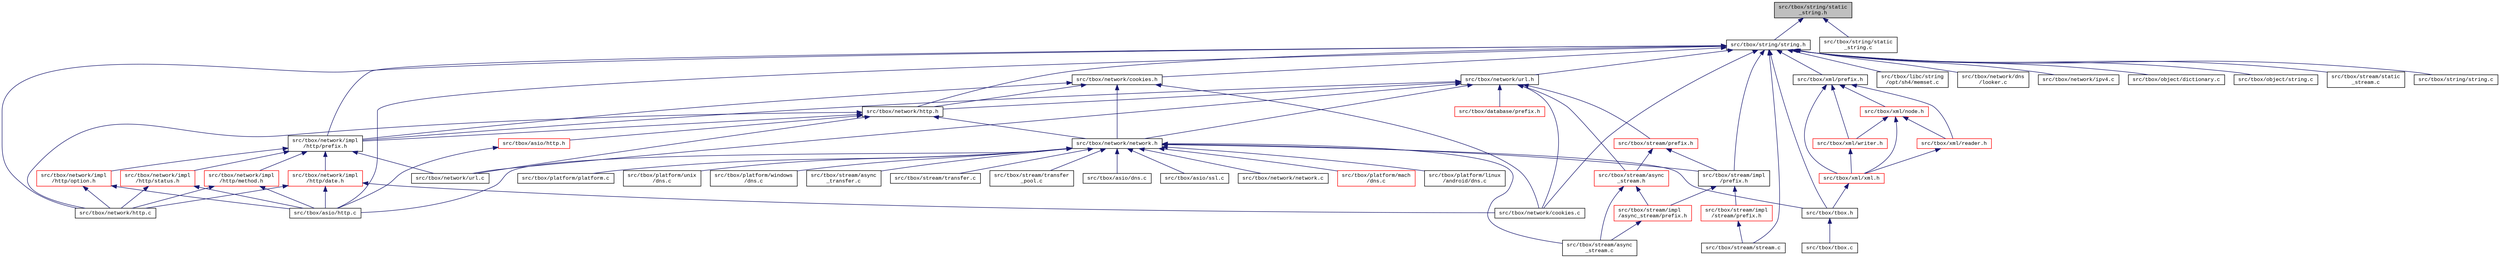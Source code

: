 digraph "src/tbox/string/static_string.h"
{
  edge [fontname="CourierNew",fontsize="10",labelfontname="CourierNew",labelfontsize="10"];
  node [fontname="CourierNew",fontsize="10",shape=record];
  Node1 [label="src/tbox/string/static\l_string.h",height=0.2,width=0.4,color="black", fillcolor="grey75", style="filled" fontcolor="black"];
  Node1 -> Node2 [dir="back",color="midnightblue",fontsize="10",style="solid",fontname="CourierNew"];
  Node2 [label="src/tbox/string/string.h",height=0.2,width=0.4,color="black", fillcolor="white", style="filled",URL="$d8/d2b/string_2string_8h_source.html"];
  Node2 -> Node3 [dir="back",color="midnightblue",fontsize="10",style="solid",fontname="CourierNew"];
  Node3 [label="src/tbox/network/cookies.h",height=0.2,width=0.4,color="black", fillcolor="white", style="filled",URL="$da/dea/cookies_8h.html"];
  Node3 -> Node4 [dir="back",color="midnightblue",fontsize="10",style="solid",fontname="CourierNew"];
  Node4 [label="src/tbox/network/http.h",height=0.2,width=0.4,color="black", fillcolor="white", style="filled",URL="$d0/ded/network_2http_8h_source.html"];
  Node4 -> Node5 [dir="back",color="midnightblue",fontsize="10",style="solid",fontname="CourierNew"];
  Node5 [label="src/tbox/asio/http.h",height=0.2,width=0.4,color="red", fillcolor="white", style="filled",URL="$da/dac/asio_2http_8h_source.html"];
  Node5 -> Node6 [dir="back",color="midnightblue",fontsize="10",style="solid",fontname="CourierNew"];
  Node6 [label="src/tbox/asio/http.c",height=0.2,width=0.4,color="black", fillcolor="white", style="filled",URL="$dc/d2c/asio_2http_8c_source.html"];
  Node4 -> Node7 [dir="back",color="midnightblue",fontsize="10",style="solid",fontname="CourierNew"];
  Node7 [label="src/tbox/network/network.h",height=0.2,width=0.4,color="black", fillcolor="white", style="filled",URL="$d9/d94/network_8h.html"];
  Node7 -> Node8 [dir="back",color="midnightblue",fontsize="10",style="solid",fontname="CourierNew"];
  Node8 [label="src/tbox/asio/dns.c",height=0.2,width=0.4,color="black", fillcolor="white", style="filled",URL="$de/dbc/asio_2dns_8c_source.html"];
  Node7 -> Node6 [dir="back",color="midnightblue",fontsize="10",style="solid",fontname="CourierNew"];
  Node7 -> Node9 [dir="back",color="midnightblue",fontsize="10",style="solid",fontname="CourierNew"];
  Node9 [label="src/tbox/asio/ssl.c",height=0.2,width=0.4,color="black", fillcolor="white", style="filled",URL="$d0/df1/ssl_8c.html"];
  Node7 -> Node10 [dir="back",color="midnightblue",fontsize="10",style="solid",fontname="CourierNew"];
  Node10 [label="src/tbox/network/network.c",height=0.2,width=0.4,color="black", fillcolor="white", style="filled",URL="$d6/d6e/network_8c.html"];
  Node7 -> Node11 [dir="back",color="midnightblue",fontsize="10",style="solid",fontname="CourierNew"];
  Node11 [label="src/tbox/platform/mach\l/dns.c",height=0.2,width=0.4,color="red", fillcolor="white", style="filled",URL="$d2/d5c/platform_2mach_2dns_8c_source.html"];
  Node7 -> Node12 [dir="back",color="midnightblue",fontsize="10",style="solid",fontname="CourierNew"];
  Node12 [label="src/tbox/platform/linux\l/android/dns.c",height=0.2,width=0.4,color="black", fillcolor="white", style="filled",URL="$da/d09/platform_2linux_2android_2dns_8c_source.html"];
  Node7 -> Node13 [dir="back",color="midnightblue",fontsize="10",style="solid",fontname="CourierNew"];
  Node13 [label="src/tbox/platform/platform.c",height=0.2,width=0.4,color="black", fillcolor="white", style="filled",URL="$dc/d3f/platform_8c.html"];
  Node7 -> Node14 [dir="back",color="midnightblue",fontsize="10",style="solid",fontname="CourierNew"];
  Node14 [label="src/tbox/platform/unix\l/dns.c",height=0.2,width=0.4,color="black", fillcolor="white", style="filled",URL="$d1/de4/platform_2unix_2dns_8c_source.html"];
  Node7 -> Node15 [dir="back",color="midnightblue",fontsize="10",style="solid",fontname="CourierNew"];
  Node15 [label="src/tbox/platform/windows\l/dns.c",height=0.2,width=0.4,color="black", fillcolor="white", style="filled",URL="$d2/d76/platform_2windows_2dns_8c_source.html"];
  Node7 -> Node16 [dir="back",color="midnightblue",fontsize="10",style="solid",fontname="CourierNew"];
  Node16 [label="src/tbox/stream/impl\l/prefix.h",height=0.2,width=0.4,color="black", fillcolor="white", style="filled",URL="$dc/dd3/stream_2impl_2prefix_8h_source.html"];
  Node16 -> Node17 [dir="back",color="midnightblue",fontsize="10",style="solid",fontname="CourierNew"];
  Node17 [label="src/tbox/stream/impl\l/async_stream/prefix.h",height=0.2,width=0.4,color="red", fillcolor="white", style="filled",URL="$df/d68/stream_2impl_2async__stream_2prefix_8h_source.html"];
  Node17 -> Node18 [dir="back",color="midnightblue",fontsize="10",style="solid",fontname="CourierNew"];
  Node18 [label="src/tbox/stream/async\l_stream.c",height=0.2,width=0.4,color="black", fillcolor="white", style="filled",URL="$d4/dba/async__stream_8c.html"];
  Node16 -> Node19 [dir="back",color="midnightblue",fontsize="10",style="solid",fontname="CourierNew"];
  Node19 [label="src/tbox/stream/impl\l/stream/prefix.h",height=0.2,width=0.4,color="red", fillcolor="white", style="filled",URL="$db/d54/stream_2impl_2stream_2prefix_8h_source.html"];
  Node19 -> Node20 [dir="back",color="midnightblue",fontsize="10",style="solid",fontname="CourierNew"];
  Node20 [label="src/tbox/stream/stream.c",height=0.2,width=0.4,color="black", fillcolor="white", style="filled",URL="$d8/d4d/stream_8c.html"];
  Node7 -> Node18 [dir="back",color="midnightblue",fontsize="10",style="solid",fontname="CourierNew"];
  Node7 -> Node21 [dir="back",color="midnightblue",fontsize="10",style="solid",fontname="CourierNew"];
  Node21 [label="src/tbox/stream/async\l_transfer.c",height=0.2,width=0.4,color="black", fillcolor="white", style="filled",URL="$df/dbf/async__transfer_8c.html"];
  Node7 -> Node22 [dir="back",color="midnightblue",fontsize="10",style="solid",fontname="CourierNew"];
  Node22 [label="src/tbox/stream/transfer.c",height=0.2,width=0.4,color="black", fillcolor="white", style="filled",URL="$d2/d27/transfer_8c.html"];
  Node7 -> Node23 [dir="back",color="midnightblue",fontsize="10",style="solid",fontname="CourierNew"];
  Node23 [label="src/tbox/stream/transfer\l_pool.c",height=0.2,width=0.4,color="black", fillcolor="white", style="filled",URL="$d0/d9e/transfer__pool_8c.html"];
  Node7 -> Node24 [dir="back",color="midnightblue",fontsize="10",style="solid",fontname="CourierNew"];
  Node24 [label="src/tbox/tbox.h",height=0.2,width=0.4,color="black", fillcolor="white", style="filled",URL="$da/dec/tbox_8h.html"];
  Node24 -> Node25 [dir="back",color="midnightblue",fontsize="10",style="solid",fontname="CourierNew"];
  Node25 [label="src/tbox/tbox.c",height=0.2,width=0.4,color="black", fillcolor="white", style="filled",URL="$d4/dfe/tbox_8c.html"];
  Node4 -> Node26 [dir="back",color="midnightblue",fontsize="10",style="solid",fontname="CourierNew"];
  Node26 [label="src/tbox/network/impl\l/http/prefix.h",height=0.2,width=0.4,color="black", fillcolor="white", style="filled",URL="$d7/d64/network_2impl_2http_2prefix_8h_source.html"];
  Node26 -> Node27 [dir="back",color="midnightblue",fontsize="10",style="solid",fontname="CourierNew"];
  Node27 [label="src/tbox/network/impl\l/http/date.h",height=0.2,width=0.4,color="red", fillcolor="white", style="filled",URL="$d6/db9/network_2impl_2http_2date_8h_source.html"];
  Node27 -> Node6 [dir="back",color="midnightblue",fontsize="10",style="solid",fontname="CourierNew"];
  Node27 -> Node28 [dir="back",color="midnightblue",fontsize="10",style="solid",fontname="CourierNew"];
  Node28 [label="src/tbox/network/cookies.c",height=0.2,width=0.4,color="black", fillcolor="white", style="filled",URL="$db/d79/cookies_8c.html"];
  Node27 -> Node29 [dir="back",color="midnightblue",fontsize="10",style="solid",fontname="CourierNew"];
  Node29 [label="src/tbox/network/http.c",height=0.2,width=0.4,color="black", fillcolor="white", style="filled",URL="$d1/daa/network_2http_8c_source.html"];
  Node26 -> Node30 [dir="back",color="midnightblue",fontsize="10",style="solid",fontname="CourierNew"];
  Node30 [label="src/tbox/network/impl\l/http/option.h",height=0.2,width=0.4,color="red", fillcolor="white", style="filled",URL="$d4/dcb/network_2impl_2http_2option_8h_source.html"];
  Node30 -> Node6 [dir="back",color="midnightblue",fontsize="10",style="solid",fontname="CourierNew"];
  Node30 -> Node29 [dir="back",color="midnightblue",fontsize="10",style="solid",fontname="CourierNew"];
  Node26 -> Node31 [dir="back",color="midnightblue",fontsize="10",style="solid",fontname="CourierNew"];
  Node31 [label="src/tbox/network/impl\l/http/status.h",height=0.2,width=0.4,color="red", fillcolor="white", style="filled",URL="$d1/d13/status_8h.html"];
  Node31 -> Node6 [dir="back",color="midnightblue",fontsize="10",style="solid",fontname="CourierNew"];
  Node31 -> Node29 [dir="back",color="midnightblue",fontsize="10",style="solid",fontname="CourierNew"];
  Node26 -> Node32 [dir="back",color="midnightblue",fontsize="10",style="solid",fontname="CourierNew"];
  Node32 [label="src/tbox/network/impl\l/http/method.h",height=0.2,width=0.4,color="red", fillcolor="white", style="filled",URL="$db/d0a/method_8h.html"];
  Node32 -> Node6 [dir="back",color="midnightblue",fontsize="10",style="solid",fontname="CourierNew"];
  Node32 -> Node29 [dir="back",color="midnightblue",fontsize="10",style="solid",fontname="CourierNew"];
  Node26 -> Node33 [dir="back",color="midnightblue",fontsize="10",style="solid",fontname="CourierNew"];
  Node33 [label="src/tbox/network/url.c",height=0.2,width=0.4,color="black", fillcolor="white", style="filled",URL="$d3/d95/network_2url_8c_source.html"];
  Node4 -> Node29 [dir="back",color="midnightblue",fontsize="10",style="solid",fontname="CourierNew"];
  Node4 -> Node33 [dir="back",color="midnightblue",fontsize="10",style="solid",fontname="CourierNew"];
  Node3 -> Node7 [dir="back",color="midnightblue",fontsize="10",style="solid",fontname="CourierNew"];
  Node3 -> Node26 [dir="back",color="midnightblue",fontsize="10",style="solid",fontname="CourierNew"];
  Node3 -> Node28 [dir="back",color="midnightblue",fontsize="10",style="solid",fontname="CourierNew"];
  Node2 -> Node34 [dir="back",color="midnightblue",fontsize="10",style="solid",fontname="CourierNew"];
  Node34 [label="src/tbox/network/url.h",height=0.2,width=0.4,color="black", fillcolor="white", style="filled",URL="$d9/d0e/network_2url_8h_source.html"];
  Node34 -> Node4 [dir="back",color="midnightblue",fontsize="10",style="solid",fontname="CourierNew"];
  Node34 -> Node7 [dir="back",color="midnightblue",fontsize="10",style="solid",fontname="CourierNew"];
  Node34 -> Node35 [dir="back",color="midnightblue",fontsize="10",style="solid",fontname="CourierNew"];
  Node35 [label="src/tbox/stream/prefix.h",height=0.2,width=0.4,color="red", fillcolor="white", style="filled",URL="$d2/dd0/stream_2prefix_8h_source.html"];
  Node35 -> Node36 [dir="back",color="midnightblue",fontsize="10",style="solid",fontname="CourierNew"];
  Node36 [label="src/tbox/stream/async\l_stream.h",height=0.2,width=0.4,color="red", fillcolor="white", style="filled",URL="$d0/d4d/async__stream_8h.html"];
  Node36 -> Node18 [dir="back",color="midnightblue",fontsize="10",style="solid",fontname="CourierNew"];
  Node36 -> Node17 [dir="back",color="midnightblue",fontsize="10",style="solid",fontname="CourierNew"];
  Node35 -> Node16 [dir="back",color="midnightblue",fontsize="10",style="solid",fontname="CourierNew"];
  Node34 -> Node36 [dir="back",color="midnightblue",fontsize="10",style="solid",fontname="CourierNew"];
  Node34 -> Node26 [dir="back",color="midnightblue",fontsize="10",style="solid",fontname="CourierNew"];
  Node34 -> Node37 [dir="back",color="midnightblue",fontsize="10",style="solid",fontname="CourierNew"];
  Node37 [label="src/tbox/database/prefix.h",height=0.2,width=0.4,color="red", fillcolor="white", style="filled",URL="$d9/d1c/database_2prefix_8h_source.html"];
  Node34 -> Node28 [dir="back",color="midnightblue",fontsize="10",style="solid",fontname="CourierNew"];
  Node34 -> Node33 [dir="back",color="midnightblue",fontsize="10",style="solid",fontname="CourierNew"];
  Node2 -> Node4 [dir="back",color="midnightblue",fontsize="10",style="solid",fontname="CourierNew"];
  Node2 -> Node6 [dir="back",color="midnightblue",fontsize="10",style="solid",fontname="CourierNew"];
  Node2 -> Node26 [dir="back",color="midnightblue",fontsize="10",style="solid",fontname="CourierNew"];
  Node2 -> Node38 [dir="back",color="midnightblue",fontsize="10",style="solid",fontname="CourierNew"];
  Node38 [label="src/tbox/xml/prefix.h",height=0.2,width=0.4,color="black", fillcolor="white", style="filled",URL="$d1/d9b/xml_2prefix_8h_source.html"];
  Node38 -> Node39 [dir="back",color="midnightblue",fontsize="10",style="solid",fontname="CourierNew"];
  Node39 [label="src/tbox/xml/xml.h",height=0.2,width=0.4,color="red", fillcolor="white", style="filled",URL="$de/dcb/xml_2xml_8h_source.html"];
  Node39 -> Node24 [dir="back",color="midnightblue",fontsize="10",style="solid",fontname="CourierNew"];
  Node38 -> Node40 [dir="back",color="midnightblue",fontsize="10",style="solid",fontname="CourierNew"];
  Node40 [label="src/tbox/xml/node.h",height=0.2,width=0.4,color="red", fillcolor="white", style="filled",URL="$d1/d77/node_8h.html"];
  Node40 -> Node39 [dir="back",color="midnightblue",fontsize="10",style="solid",fontname="CourierNew"];
  Node40 -> Node41 [dir="back",color="midnightblue",fontsize="10",style="solid",fontname="CourierNew"];
  Node41 [label="src/tbox/xml/reader.h",height=0.2,width=0.4,color="red", fillcolor="white", style="filled",URL="$db/dba/xml_2reader_8h_source.html"];
  Node41 -> Node39 [dir="back",color="midnightblue",fontsize="10",style="solid",fontname="CourierNew"];
  Node40 -> Node42 [dir="back",color="midnightblue",fontsize="10",style="solid",fontname="CourierNew"];
  Node42 [label="src/tbox/xml/writer.h",height=0.2,width=0.4,color="red", fillcolor="white", style="filled",URL="$db/dae/xml_2writer_8h_source.html"];
  Node42 -> Node39 [dir="back",color="midnightblue",fontsize="10",style="solid",fontname="CourierNew"];
  Node38 -> Node41 [dir="back",color="midnightblue",fontsize="10",style="solid",fontname="CourierNew"];
  Node38 -> Node42 [dir="back",color="midnightblue",fontsize="10",style="solid",fontname="CourierNew"];
  Node2 -> Node43 [dir="back",color="midnightblue",fontsize="10",style="solid",fontname="CourierNew"];
  Node43 [label="src/tbox/libc/string\l/opt/sh4/memset.c",height=0.2,width=0.4,color="black", fillcolor="white", style="filled",URL="$d5/d2d/opt_2sh4_2memset_8c_source.html"];
  Node2 -> Node28 [dir="back",color="midnightblue",fontsize="10",style="solid",fontname="CourierNew"];
  Node2 -> Node44 [dir="back",color="midnightblue",fontsize="10",style="solid",fontname="CourierNew"];
  Node44 [label="src/tbox/network/dns\l/looker.c",height=0.2,width=0.4,color="black", fillcolor="white", style="filled",URL="$d8/d79/looker_8c.html"];
  Node2 -> Node29 [dir="back",color="midnightblue",fontsize="10",style="solid",fontname="CourierNew"];
  Node2 -> Node45 [dir="back",color="midnightblue",fontsize="10",style="solid",fontname="CourierNew"];
  Node45 [label="src/tbox/network/ipv4.c",height=0.2,width=0.4,color="black", fillcolor="white", style="filled",URL="$d5/d6d/ipv4_8c.html"];
  Node2 -> Node46 [dir="back",color="midnightblue",fontsize="10",style="solid",fontname="CourierNew"];
  Node46 [label="src/tbox/object/dictionary.c",height=0.2,width=0.4,color="black", fillcolor="white", style="filled",URL="$d3/d7e/dictionary_8c.html"];
  Node2 -> Node47 [dir="back",color="midnightblue",fontsize="10",style="solid",fontname="CourierNew"];
  Node47 [label="src/tbox/object/string.c",height=0.2,width=0.4,color="black", fillcolor="white", style="filled",URL="$d7/d29/object_2string_8c_source.html"];
  Node2 -> Node16 [dir="back",color="midnightblue",fontsize="10",style="solid",fontname="CourierNew"];
  Node2 -> Node48 [dir="back",color="midnightblue",fontsize="10",style="solid",fontname="CourierNew"];
  Node48 [label="src/tbox/stream/static\l_stream.c",height=0.2,width=0.4,color="black", fillcolor="white", style="filled",URL="$df/d8a/static__stream_8c.html"];
  Node2 -> Node20 [dir="back",color="midnightblue",fontsize="10",style="solid",fontname="CourierNew"];
  Node2 -> Node49 [dir="back",color="midnightblue",fontsize="10",style="solid",fontname="CourierNew"];
  Node49 [label="src/tbox/string/string.c",height=0.2,width=0.4,color="black", fillcolor="white", style="filled",URL="$dc/d0b/string_2string_8c_source.html"];
  Node2 -> Node24 [dir="back",color="midnightblue",fontsize="10",style="solid",fontname="CourierNew"];
  Node1 -> Node50 [dir="back",color="midnightblue",fontsize="10",style="solid",fontname="CourierNew"];
  Node50 [label="src/tbox/string/static\l_string.c",height=0.2,width=0.4,color="black", fillcolor="white", style="filled",URL="$db/d55/static__string_8c.html"];
}
